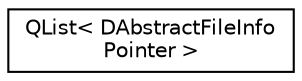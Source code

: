 digraph "类继承关系图"
{
  edge [fontname="Helvetica",fontsize="10",labelfontname="Helvetica",labelfontsize="10"];
  node [fontname="Helvetica",fontsize="10",shape=record];
  rankdir="LR";
  Node0 [label="QList\< DAbstractFileInfo\lPointer \>",height=0.2,width=0.4,color="black", fillcolor="white", style="filled",URL="$class_q_list.html"];
}
